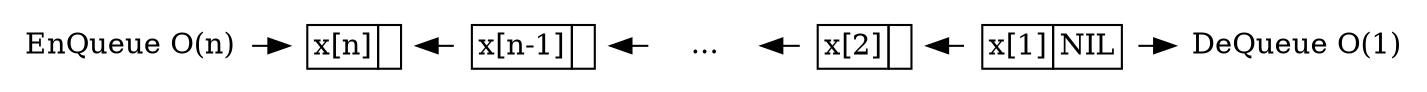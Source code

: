 digraph G{
	margin="0"
        node[shape=plaintext]
        head[shape=plaintext, label="EnQueue O(n)"];
        n1[label=<<table BORDER="0" CELLBORDER="1" CELLSPACING="0">
           <tr><td>x[n]</td><td> </td></tr></table>>];
        n2[label=<<table BORDER="0" CELLBORDER="1" CELLSPACING="0">
          <tr><td>x[n-1]</td><td> </td></tr></table>>];
        ni[shape=plaintext, label="..."];
        n1n[label=<<table BORDER="0" CELLBORDER="1" CELLSPACING="0">
            <tr><td>x[2]</td><td> </td></tr></table>>];
        nn[label=<<table BORDER="0" CELLBORDER="1" CELLSPACING="0">
            <tr><td>x[1]</td><td>NIL</td></tr></table>>];
        tail[shape=plaintext, label="DeQueue O(1)"];
        head->n1;
        n1->n2->ni->n1n->nn[dir=back];
        nn->tail;
        {rank=same head n1 n2 ni n1n nn tail}
}